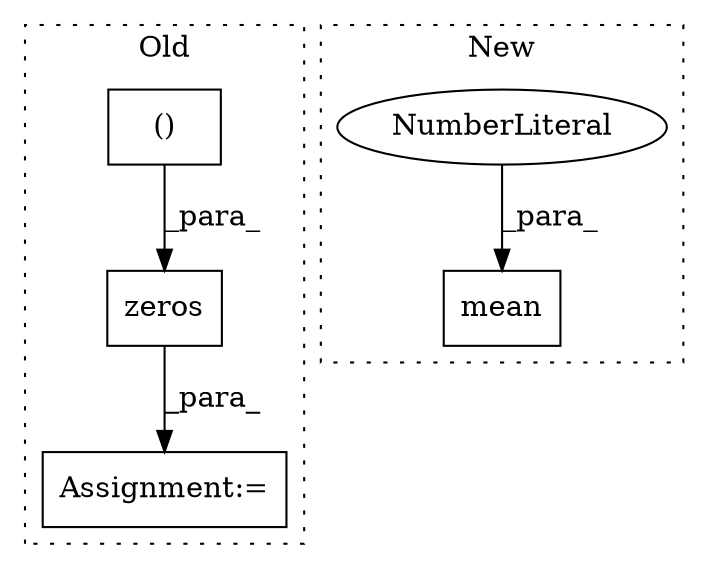 digraph G {
subgraph cluster0 {
1 [label="zeros" a="32" s="617,662" l="11,2" shape="box"];
4 [label="()" a="106" s="628" l="34" shape="box"];
5 [label="Assignment:=" a="7" s="610" l="1" shape="box"];
label = "Old";
style="dotted";
}
subgraph cluster1 {
2 [label="mean" a="32" s="749,755" l="5,1" shape="box"];
3 [label="NumberLiteral" a="34" s="754" l="1" shape="ellipse"];
label = "New";
style="dotted";
}
1 -> 5 [label="_para_"];
3 -> 2 [label="_para_"];
4 -> 1 [label="_para_"];
}